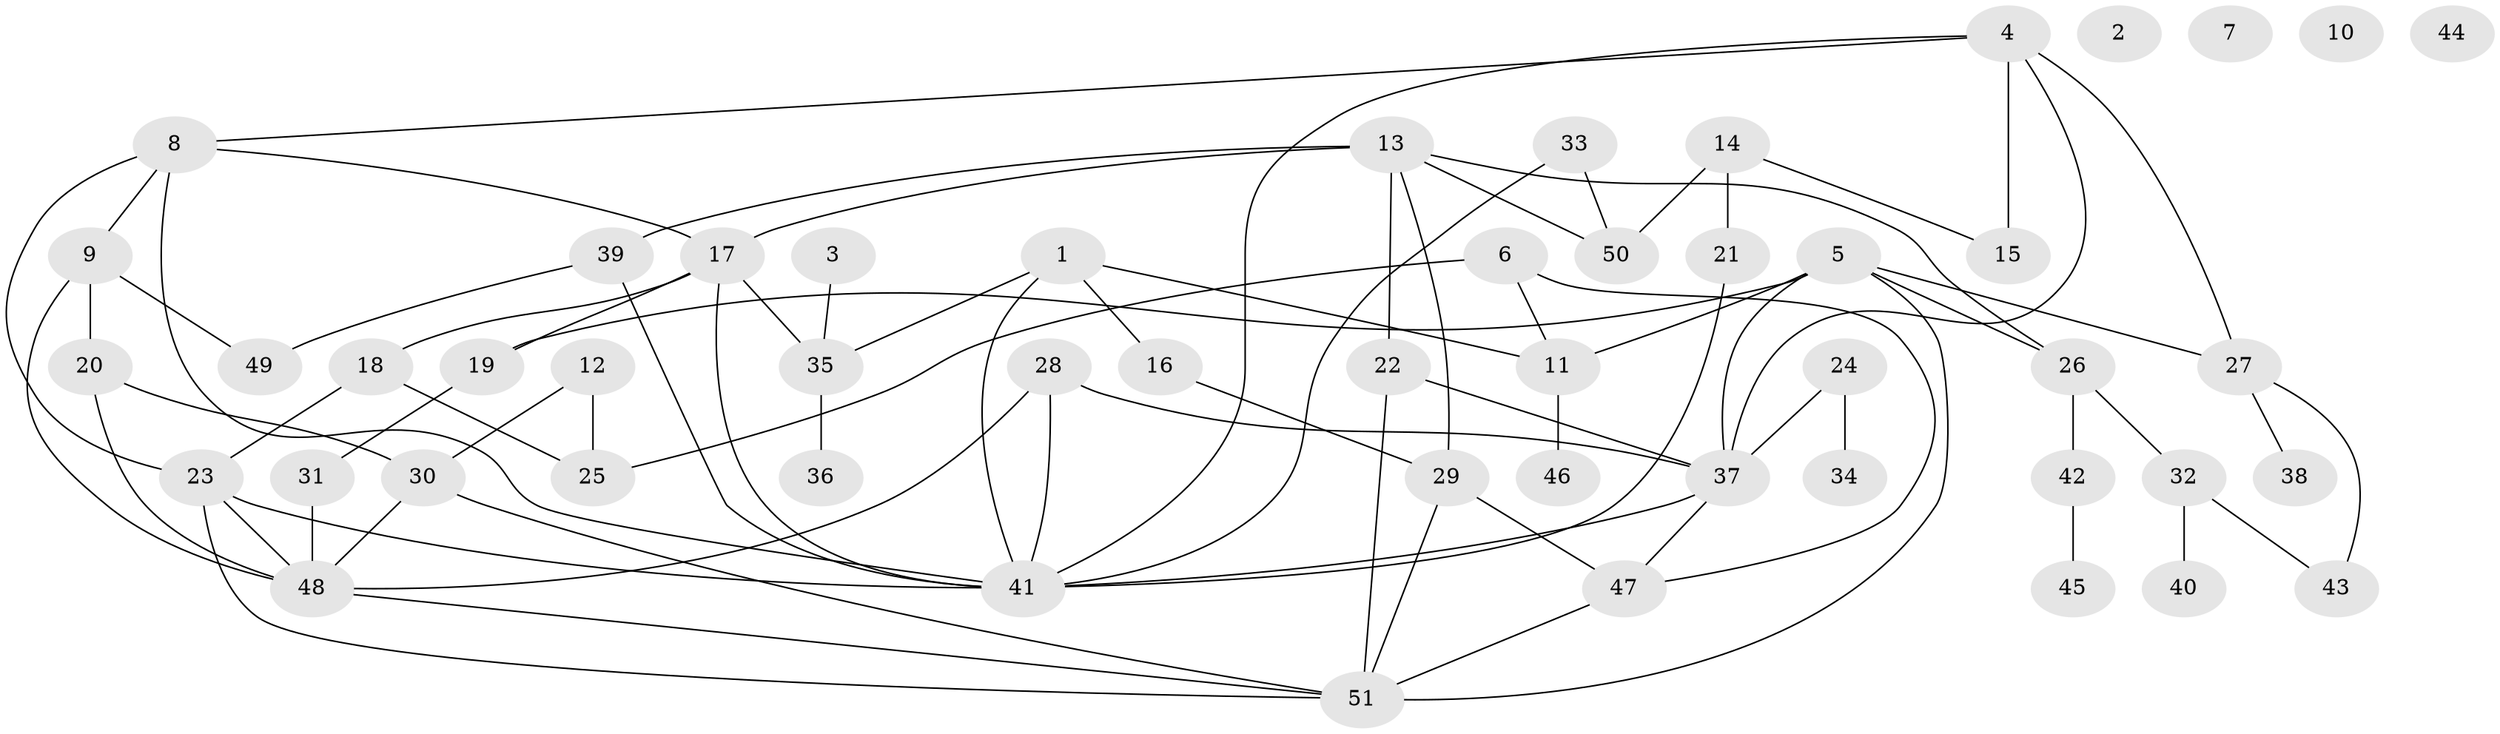 // Generated by graph-tools (version 1.1) at 2025/33/03/09/25 02:33:42]
// undirected, 51 vertices, 80 edges
graph export_dot {
graph [start="1"]
  node [color=gray90,style=filled];
  1;
  2;
  3;
  4;
  5;
  6;
  7;
  8;
  9;
  10;
  11;
  12;
  13;
  14;
  15;
  16;
  17;
  18;
  19;
  20;
  21;
  22;
  23;
  24;
  25;
  26;
  27;
  28;
  29;
  30;
  31;
  32;
  33;
  34;
  35;
  36;
  37;
  38;
  39;
  40;
  41;
  42;
  43;
  44;
  45;
  46;
  47;
  48;
  49;
  50;
  51;
  1 -- 11;
  1 -- 16;
  1 -- 35;
  1 -- 41;
  3 -- 35;
  4 -- 8;
  4 -- 15;
  4 -- 27;
  4 -- 37;
  4 -- 41;
  5 -- 11;
  5 -- 19;
  5 -- 26;
  5 -- 27;
  5 -- 37;
  5 -- 51;
  6 -- 11;
  6 -- 25;
  6 -- 47;
  8 -- 9;
  8 -- 17;
  8 -- 23;
  8 -- 41;
  9 -- 20;
  9 -- 48;
  9 -- 49;
  11 -- 46;
  12 -- 25;
  12 -- 30;
  13 -- 17;
  13 -- 22;
  13 -- 26;
  13 -- 29;
  13 -- 39;
  13 -- 50;
  14 -- 15;
  14 -- 21;
  14 -- 50;
  16 -- 29;
  17 -- 18;
  17 -- 19;
  17 -- 35;
  17 -- 41;
  18 -- 23;
  18 -- 25;
  19 -- 31;
  20 -- 30;
  20 -- 48;
  21 -- 41;
  22 -- 37;
  22 -- 51;
  23 -- 41;
  23 -- 48;
  23 -- 51;
  24 -- 34;
  24 -- 37;
  26 -- 32;
  26 -- 42;
  27 -- 38;
  27 -- 43;
  28 -- 37;
  28 -- 41;
  28 -- 48;
  29 -- 47;
  29 -- 51;
  30 -- 48;
  30 -- 51;
  31 -- 48;
  32 -- 40;
  32 -- 43;
  33 -- 41;
  33 -- 50;
  35 -- 36;
  37 -- 41;
  37 -- 47;
  39 -- 41;
  39 -- 49;
  42 -- 45;
  47 -- 51;
  48 -- 51;
}
